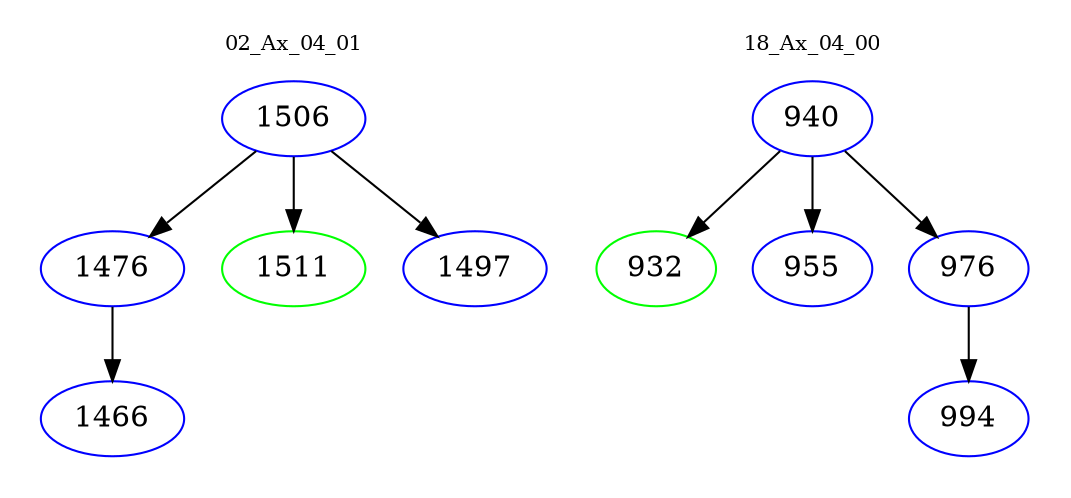 digraph{
subgraph cluster_0 {
color = white
label = "02_Ax_04_01";
fontsize=10;
T0_1506 [label="1506", color="blue"]
T0_1506 -> T0_1476 [color="black"]
T0_1476 [label="1476", color="blue"]
T0_1476 -> T0_1466 [color="black"]
T0_1466 [label="1466", color="blue"]
T0_1506 -> T0_1511 [color="black"]
T0_1511 [label="1511", color="green"]
T0_1506 -> T0_1497 [color="black"]
T0_1497 [label="1497", color="blue"]
}
subgraph cluster_1 {
color = white
label = "18_Ax_04_00";
fontsize=10;
T1_940 [label="940", color="blue"]
T1_940 -> T1_932 [color="black"]
T1_932 [label="932", color="green"]
T1_940 -> T1_955 [color="black"]
T1_955 [label="955", color="blue"]
T1_940 -> T1_976 [color="black"]
T1_976 [label="976", color="blue"]
T1_976 -> T1_994 [color="black"]
T1_994 [label="994", color="blue"]
}
}

